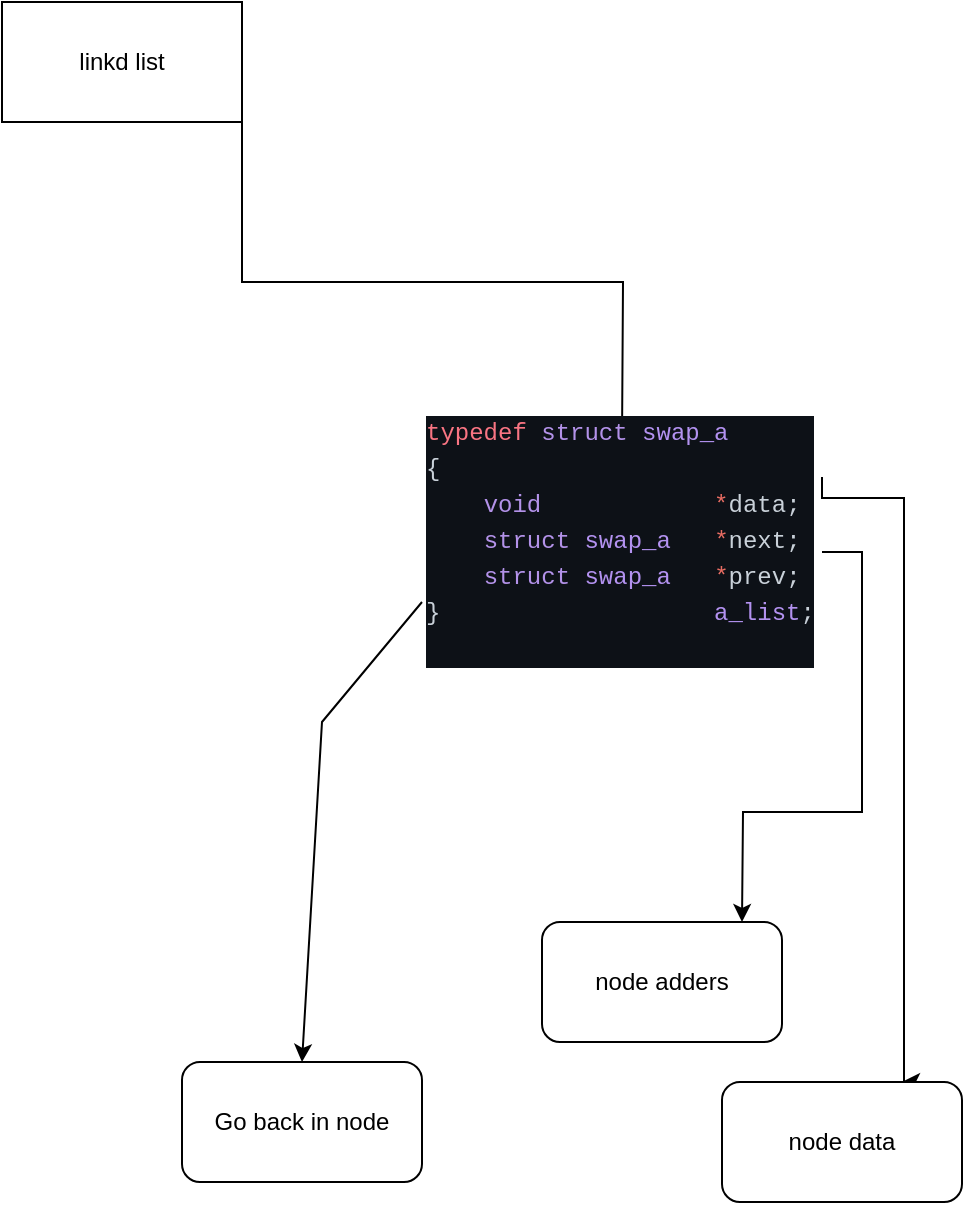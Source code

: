 <mxfile version="26.0.5">
  <diagram name="Page-1" id="YLKZO_a49J6h5-vwQdo8">
    <mxGraphModel dx="890" dy="1057" grid="1" gridSize="10" guides="1" tooltips="1" connect="1" arrows="1" fold="1" page="1" pageScale="1" pageWidth="827" pageHeight="1169" math="0" shadow="0">
      <root>
        <mxCell id="0" />
        <mxCell id="1" parent="0" />
        <mxCell id="M5v2R0khb8lXUGfrtRvx-5" style="edgeStyle=orthogonalEdgeStyle;rounded=0;orthogonalLoop=1;jettySize=auto;html=1;exitX=1;exitY=1;exitDx=0;exitDy=0;" edge="1" parent="1" source="M5v2R0khb8lXUGfrtRvx-3">
          <mxGeometry relative="1" as="geometry">
            <mxPoint x="650" y="240" as="targetPoint" />
          </mxGeometry>
        </mxCell>
        <mxCell id="M5v2R0khb8lXUGfrtRvx-3" value="" style="rounded=0;whiteSpace=wrap;html=1;" vertex="1" parent="1">
          <mxGeometry x="340" y="20" width="120" height="60" as="geometry" />
        </mxCell>
        <mxCell id="M5v2R0khb8lXUGfrtRvx-4" value="linkd list" style="text;html=1;align=center;verticalAlign=middle;whiteSpace=wrap;rounded=0;" vertex="1" parent="1">
          <mxGeometry x="370" y="35" width="60" height="30" as="geometry" />
        </mxCell>
        <mxCell id="M5v2R0khb8lXUGfrtRvx-10" style="edgeStyle=orthogonalEdgeStyle;rounded=0;orthogonalLoop=1;jettySize=auto;html=1;exitX=1;exitY=0.25;exitDx=0;exitDy=0;" edge="1" parent="1" source="M5v2R0khb8lXUGfrtRvx-8">
          <mxGeometry relative="1" as="geometry">
            <mxPoint x="790" y="560" as="targetPoint" />
            <Array as="points">
              <mxPoint x="791" y="268" />
            </Array>
          </mxGeometry>
        </mxCell>
        <mxCell id="M5v2R0khb8lXUGfrtRvx-11" style="edgeStyle=orthogonalEdgeStyle;rounded=0;orthogonalLoop=1;jettySize=auto;html=1;exitX=1;exitY=0.5;exitDx=0;exitDy=0;" edge="1" parent="1" source="M5v2R0khb8lXUGfrtRvx-8">
          <mxGeometry relative="1" as="geometry">
            <mxPoint x="710" y="480" as="targetPoint" />
          </mxGeometry>
        </mxCell>
        <mxCell id="M5v2R0khb8lXUGfrtRvx-8" value="&lt;div style=&quot;color: #e1e4e8;background-color: #0d1117;font-family: Menlo, Monaco, &#39;Courier New&#39;, monospace;font-weight: normal;font-size: 12px;line-height: 18px;white-space: pre;&quot;&gt;&lt;div&gt;&lt;span style=&quot;color: #f97583;&quot;&gt;typedef&lt;/span&gt;&lt;span style=&quot;color: #e1e4e8;&quot;&gt; &lt;/span&gt;&lt;span style=&quot;color: #b392e9;&quot;&gt;struct&lt;/span&gt;&lt;span style=&quot;color: #e1e4e8;&quot;&gt; &lt;/span&gt;&lt;span style=&quot;color: #b392f0;&quot;&gt;swap_a&lt;/span&gt;&lt;/div&gt;&lt;div&gt;&lt;span style=&quot;color: #c9d1d9;&quot;&gt;{&lt;/span&gt;&lt;/div&gt;&lt;div&gt;&lt;span style=&quot;color: #e1e4e8;&quot;&gt;    &lt;/span&gt;&lt;span style=&quot;color: #b392e9;&quot;&gt;void&lt;/span&gt;&lt;span style=&quot;color: #e1e4e8;&quot;&gt;            &lt;/span&gt;&lt;span style=&quot;color: #e86d63;&quot;&gt;*&lt;/span&gt;&lt;span style=&quot;color: #c9d1d9;&quot;&gt;data&lt;/span&gt;&lt;span style=&quot;color: #c9d1d9;&quot;&gt;;&lt;/span&gt;&lt;/div&gt;&lt;div&gt;&lt;span style=&quot;color: #e1e4e8;&quot;&gt;    &lt;/span&gt;&lt;span style=&quot;color: #b392e9;&quot;&gt;struct&lt;/span&gt;&lt;span style=&quot;color: #e1e4e8;&quot;&gt; &lt;/span&gt;&lt;span style=&quot;color: #b392f0;&quot;&gt;swap_a&lt;/span&gt;&lt;span style=&quot;color: #e1e4e8;&quot;&gt;   &lt;/span&gt;&lt;span style=&quot;color: #e86d63;&quot;&gt;*&lt;/span&gt;&lt;span style=&quot;color: #c9d1d9;&quot;&gt;next&lt;/span&gt;&lt;span style=&quot;color: #c9d1d9;&quot;&gt;;&lt;/span&gt;&lt;/div&gt;&lt;div&gt;&lt;span style=&quot;color: #e1e4e8;&quot;&gt;    &lt;/span&gt;&lt;span style=&quot;color: #b392e9;&quot;&gt;struct&lt;/span&gt;&lt;span style=&quot;color: #e1e4e8;&quot;&gt; &lt;/span&gt;&lt;span style=&quot;color: #b392f0;&quot;&gt;swap_a&lt;/span&gt;&lt;span style=&quot;color: #e1e4e8;&quot;&gt;   &lt;/span&gt;&lt;span style=&quot;color: #e86d63;&quot;&gt;*&lt;/span&gt;&lt;span style=&quot;color: #c9d1d9;&quot;&gt;prev&lt;/span&gt;&lt;span style=&quot;color: #c9d1d9;&quot;&gt;;&lt;/span&gt;&lt;/div&gt;&lt;div&gt;&lt;span style=&quot;color: #c9d1d9;&quot;&gt;}&lt;/span&gt;&lt;span style=&quot;color: #e1e4e8;&quot;&gt;                   &lt;/span&gt;&lt;span style=&quot;color: #b392f0;&quot;&gt;a_list&lt;/span&gt;&lt;span style=&quot;color: #c9d1d9;&quot;&gt;;&lt;/span&gt;&lt;/div&gt;&lt;br&gt;&lt;/div&gt;" style="text;whiteSpace=wrap;html=1;" vertex="1" parent="1">
          <mxGeometry x="550" y="220" width="200" height="150" as="geometry" />
        </mxCell>
        <mxCell id="M5v2R0khb8lXUGfrtRvx-13" value="" style="endArrow=classic;html=1;rounded=0;" edge="1" parent="1">
          <mxGeometry width="50" height="50" relative="1" as="geometry">
            <mxPoint x="550" y="320" as="sourcePoint" />
            <mxPoint x="490" y="550" as="targetPoint" />
            <Array as="points">
              <mxPoint x="500" y="380" />
            </Array>
          </mxGeometry>
        </mxCell>
        <mxCell id="M5v2R0khb8lXUGfrtRvx-14" value="Go back in node" style="rounded=1;whiteSpace=wrap;html=1;" vertex="1" parent="1">
          <mxGeometry x="430" y="550" width="120" height="60" as="geometry" />
        </mxCell>
        <mxCell id="M5v2R0khb8lXUGfrtRvx-15" value="node adders" style="rounded=1;whiteSpace=wrap;html=1;" vertex="1" parent="1">
          <mxGeometry x="610" y="480" width="120" height="60" as="geometry" />
        </mxCell>
        <mxCell id="M5v2R0khb8lXUGfrtRvx-16" value="node data" style="rounded=1;whiteSpace=wrap;html=1;" vertex="1" parent="1">
          <mxGeometry x="700" y="560" width="120" height="60" as="geometry" />
        </mxCell>
      </root>
    </mxGraphModel>
  </diagram>
</mxfile>
